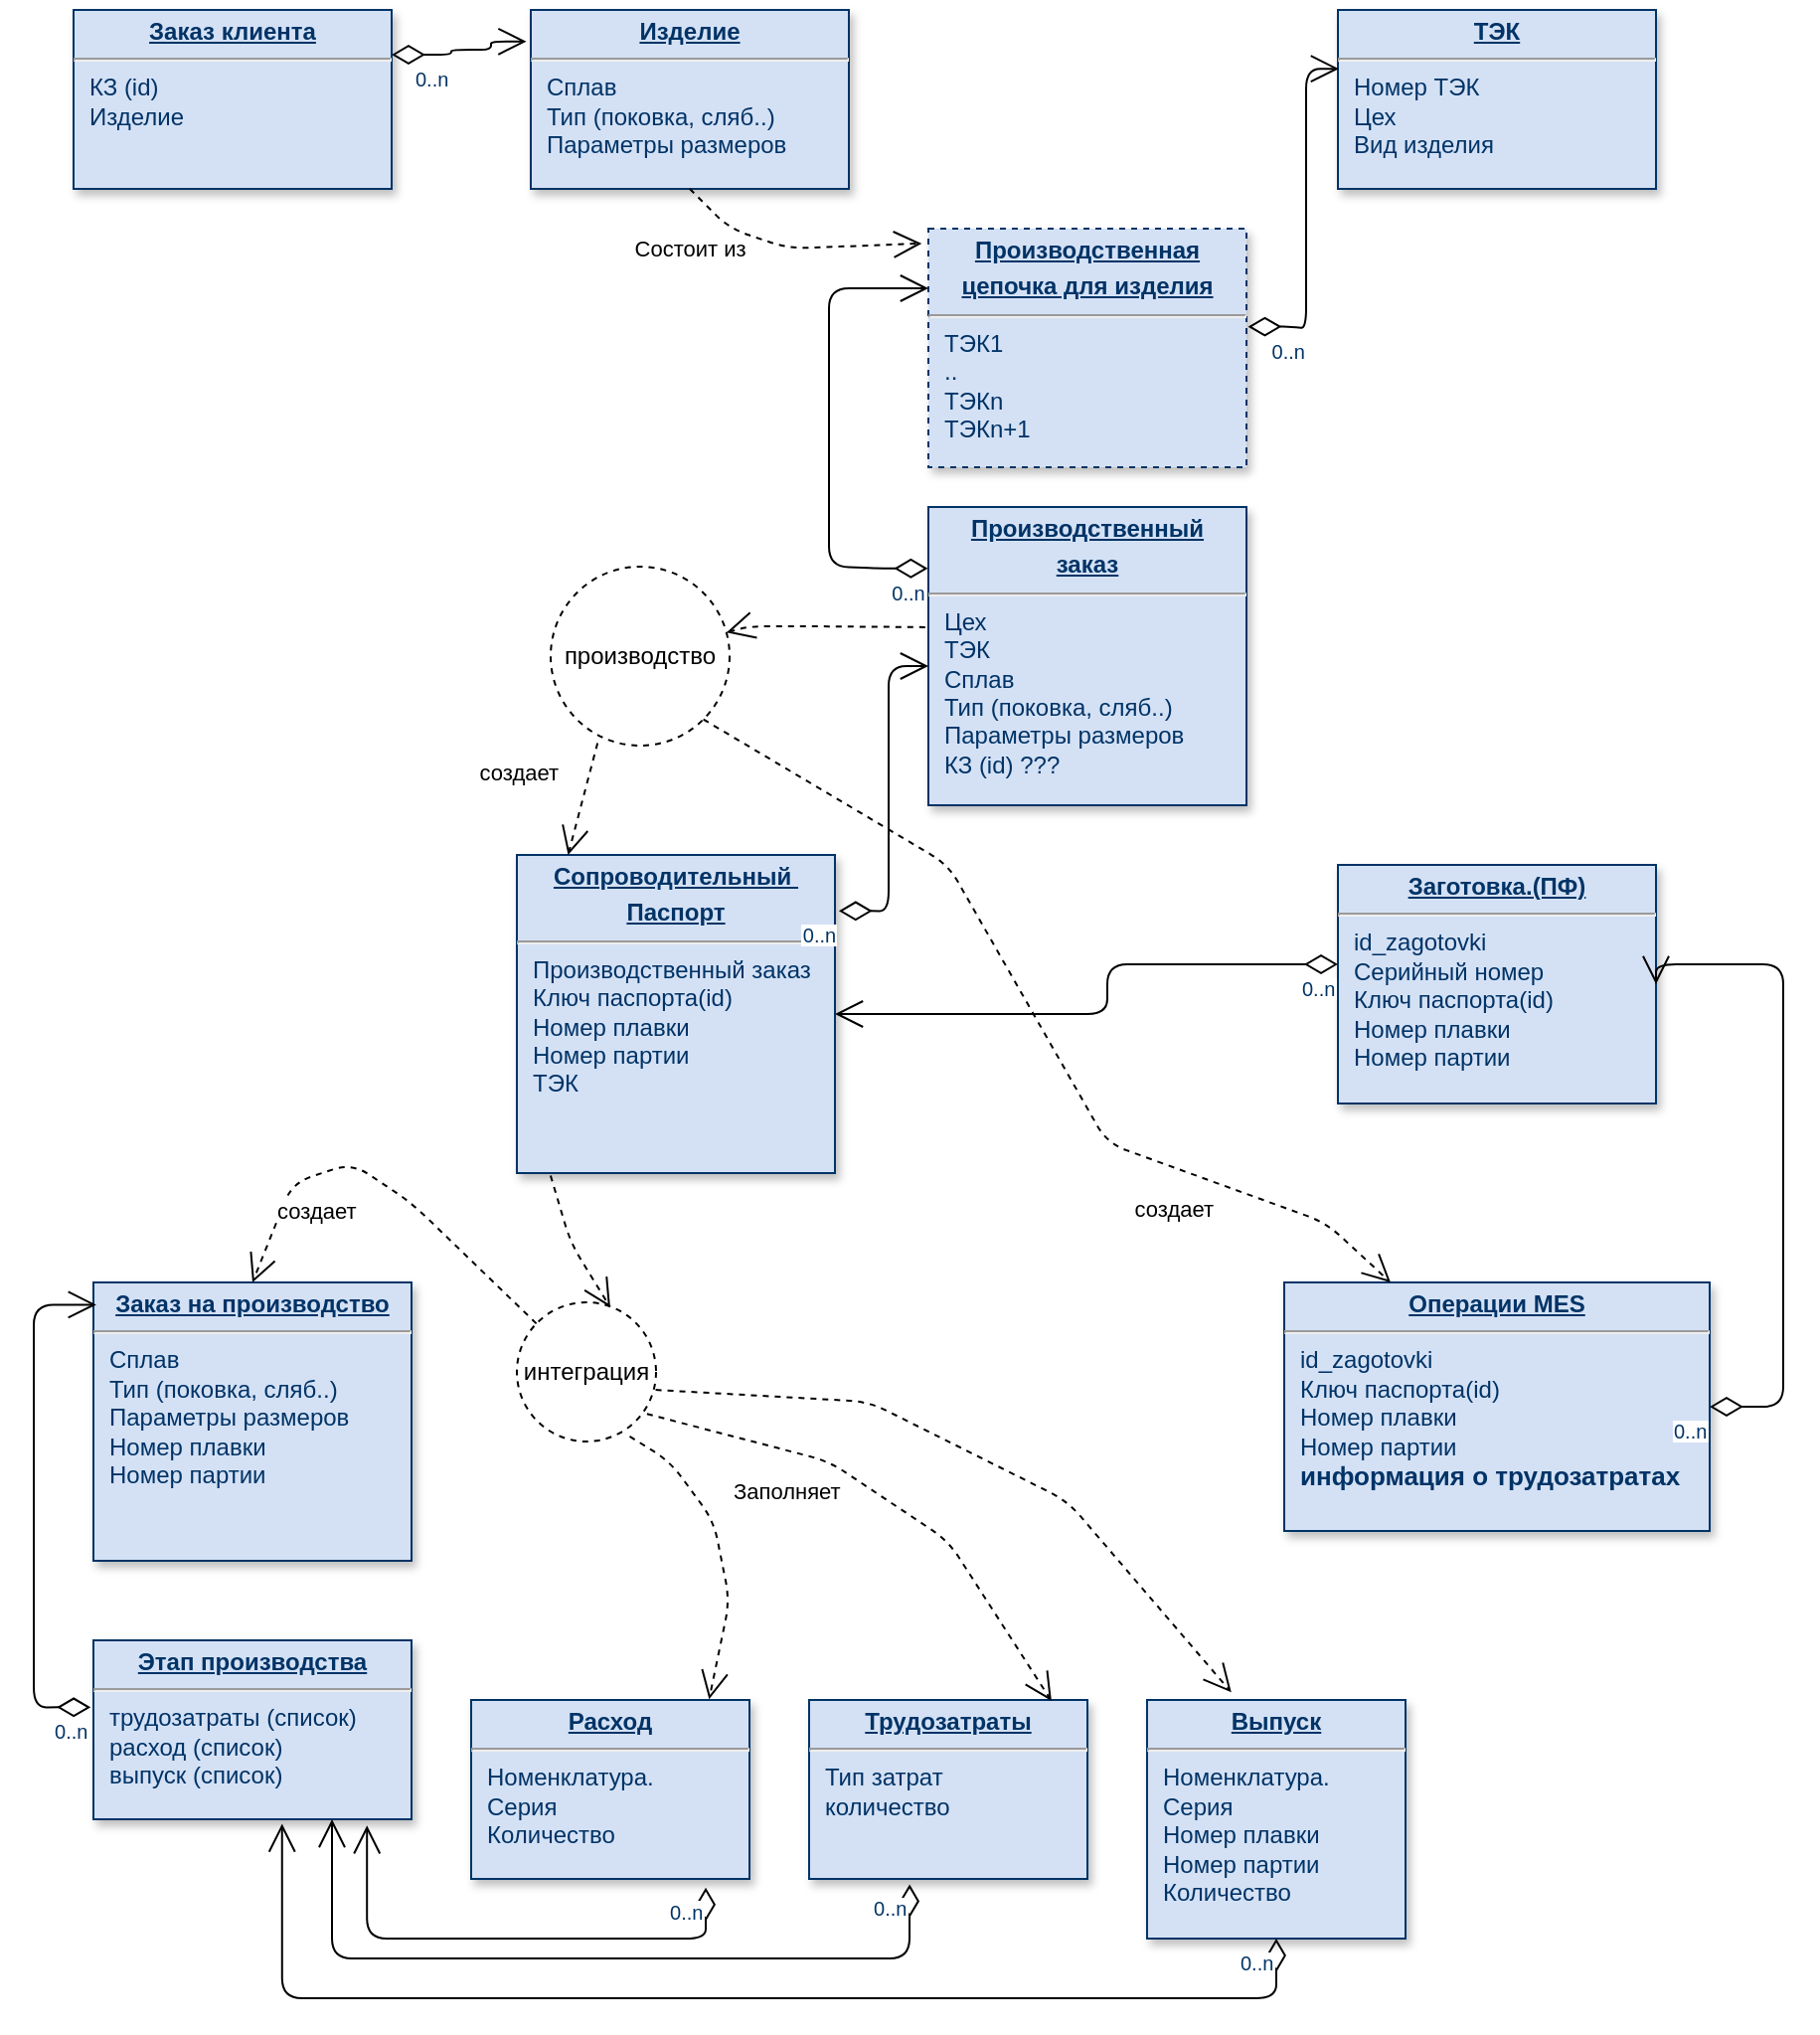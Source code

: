 <mxfile version="20.2.3" type="github">
  <diagram name="Page-1" id="efa7a0a1-bf9b-a30e-e6df-94a7791c09e9">
    <mxGraphModel dx="2012" dy="786" grid="1" gridSize="10" guides="1" tooltips="1" connect="1" arrows="1" fold="1" page="1" pageScale="1" pageWidth="826" pageHeight="1169" background="none" math="0" shadow="0">
      <root>
        <object label="" id="0">
          <mxCell />
        </object>
        <mxCell id="1" parent="0" />
        <mxCell id="1tiuXW9pdLS6u-hAlYC6-114" value="&lt;p style=&quot;margin: 0px; margin-top: 4px; text-align: center; text-decoration: underline;&quot;&gt;&lt;b&gt;Сопроводительный&amp;nbsp;&lt;/b&gt;&lt;/p&gt;&lt;p style=&quot;margin: 0px; margin-top: 4px; text-align: center; text-decoration: underline;&quot;&gt;&lt;b&gt;Паспорт&lt;/b&gt;&lt;/p&gt;&lt;hr&gt;&lt;p style=&quot;margin: 0px; margin-left: 8px;&quot;&gt;Производственный заказ&lt;br&gt;&lt;/p&gt;&lt;p style=&quot;margin: 0px; margin-left: 8px;&quot;&gt;Ключ паспорта(id)&lt;/p&gt;&lt;p style=&quot;margin: 0px; margin-left: 8px;&quot;&gt;&lt;span style=&quot;background-color: initial;&quot;&gt;Номер плавки&lt;/span&gt;&lt;br&gt;&lt;/p&gt;&lt;p style=&quot;margin: 0px; margin-left: 8px;&quot;&gt;Номер партии&lt;/p&gt;&lt;p style=&quot;margin: 0px; margin-left: 8px;&quot;&gt;ТЭК&lt;/p&gt;" style="verticalAlign=top;align=left;overflow=fill;fontSize=12;fontFamily=Helvetica;html=1;strokeColor=#003366;shadow=1;fillColor=#D4E1F5;fontColor=#003366" vertex="1" parent="1">
          <mxGeometry x="253.0" y="505.0" width="160" height="160" as="geometry" />
        </mxCell>
        <mxCell id="1tiuXW9pdLS6u-hAlYC6-115" value="&lt;p style=&quot;margin: 0px; margin-top: 4px; text-align: center; text-decoration: underline;&quot;&gt;&lt;b&gt;Заготовка.(ПФ)&lt;/b&gt;&lt;/p&gt;&lt;hr&gt;&lt;p style=&quot;margin: 0px; margin-left: 8px;&quot;&gt;id_zagotovki&lt;/p&gt;&lt;p style=&quot;margin: 0px; margin-left: 8px;&quot;&gt;Серийный номер&lt;/p&gt;&lt;p style=&quot;margin: 0px; margin-left: 8px;&quot;&gt;Ключ паспорта(id)&lt;br&gt;&lt;/p&gt;&lt;p style=&quot;margin: 0px; margin-left: 8px;&quot;&gt;Номер плавки&lt;/p&gt;&lt;p style=&quot;margin: 0px; margin-left: 8px;&quot;&gt;Номер партии&lt;/p&gt;" style="verticalAlign=top;align=left;overflow=fill;fontSize=12;fontFamily=Helvetica;html=1;strokeColor=#003366;shadow=1;fillColor=#D4E1F5;fontColor=#003366" vertex="1" parent="1">
          <mxGeometry x="666" y="510" width="160" height="120" as="geometry" />
        </mxCell>
        <mxCell id="1tiuXW9pdLS6u-hAlYC6-116" value="&lt;p style=&quot;margin: 0px; margin-top: 4px; text-align: center; text-decoration: underline;&quot;&gt;&lt;b&gt;ТЭК&lt;/b&gt;&lt;/p&gt;&lt;hr&gt;&lt;p style=&quot;margin: 0px; margin-left: 8px;&quot;&gt;Номер ТЭК&lt;/p&gt;&lt;p style=&quot;margin: 0px; margin-left: 8px;&quot;&gt;Цех&lt;/p&gt;&lt;p style=&quot;margin: 0px; margin-left: 8px;&quot;&gt;Вид изделия&lt;/p&gt;" style="verticalAlign=top;align=left;overflow=fill;fontSize=12;fontFamily=Helvetica;html=1;strokeColor=#003366;shadow=1;fillColor=#D4E1F5;fontColor=#003366" vertex="1" parent="1">
          <mxGeometry x="666" y="80" width="160" height="90" as="geometry" />
        </mxCell>
        <mxCell id="1tiuXW9pdLS6u-hAlYC6-117" value="&lt;p style=&quot;margin: 0px; margin-top: 4px; text-align: center; text-decoration: underline;&quot;&gt;&lt;b&gt;Изделие&lt;/b&gt;&lt;/p&gt;&lt;hr&gt;&lt;p style=&quot;margin: 0px; margin-left: 8px;&quot;&gt;Сплав&lt;/p&gt;&lt;p style=&quot;margin: 0px; margin-left: 8px;&quot;&gt;Тип (поковка, сляб..)&lt;/p&gt;&lt;p style=&quot;margin: 0px; margin-left: 8px;&quot;&gt;Параметры размеров&lt;/p&gt;" style="verticalAlign=top;align=left;overflow=fill;fontSize=12;fontFamily=Helvetica;html=1;strokeColor=#003366;shadow=1;fillColor=#D4E1F5;fontColor=#003366" vertex="1" parent="1">
          <mxGeometry x="260" y="80" width="160" height="90" as="geometry" />
        </mxCell>
        <mxCell id="1tiuXW9pdLS6u-hAlYC6-118" value="&lt;p style=&quot;margin: 0px; margin-top: 4px; text-align: center; text-decoration: underline;&quot;&gt;&lt;b&gt;Производственный&lt;/b&gt;&lt;/p&gt;&lt;p style=&quot;margin: 0px; margin-top: 4px; text-align: center; text-decoration: underline;&quot;&gt;&lt;b&gt;заказ&lt;/b&gt;&lt;/p&gt;&lt;hr&gt;&lt;p style=&quot;margin: 0px; margin-left: 8px;&quot;&gt;Цех&lt;/p&gt;&lt;p style=&quot;margin: 0px; margin-left: 8px;&quot;&gt;ТЭК&lt;/p&gt;&lt;p style=&quot;margin: 0px 0px 0px 8px;&quot;&gt;Сплав&lt;/p&gt;&lt;p style=&quot;margin: 0px 0px 0px 8px;&quot;&gt;Тип (поковка, сляб..)&lt;/p&gt;&lt;p style=&quot;margin: 0px 0px 0px 8px;&quot;&gt;Параметры размеров&lt;/p&gt;&lt;p style=&quot;margin: 0px 0px 0px 8px;&quot;&gt;КЗ (id) ???&lt;br&gt;&lt;/p&gt;" style="verticalAlign=top;align=left;overflow=fill;fontSize=12;fontFamily=Helvetica;html=1;strokeColor=#003366;shadow=1;fillColor=#D4E1F5;fontColor=#003366" vertex="1" parent="1">
          <mxGeometry x="460" y="330" width="160" height="150" as="geometry" />
        </mxCell>
        <mxCell id="1tiuXW9pdLS6u-hAlYC6-119" value="&lt;p style=&quot;margin: 0px; margin-top: 4px; text-align: center; text-decoration: underline;&quot;&gt;&lt;b&gt;Производственная&lt;/b&gt;&lt;/p&gt;&lt;p style=&quot;margin: 0px; margin-top: 4px; text-align: center; text-decoration: underline;&quot;&gt;&lt;b&gt;цепочка для изделия&lt;/b&gt;&lt;/p&gt;&lt;hr&gt;&lt;p style=&quot;margin: 0px; margin-left: 8px;&quot;&gt;ТЭК1&lt;/p&gt;&lt;p style=&quot;margin: 0px 0px 0px 8px;&quot;&gt;..&lt;/p&gt;&lt;p style=&quot;margin: 0px 0px 0px 8px;&quot;&gt;ТЭКn&lt;br&gt;&lt;/p&gt;&lt;p style=&quot;margin: 0px 0px 0px 8px;&quot;&gt;&lt;span style=&quot;background-color: initial;&quot;&gt;ТЭКn+1&lt;/span&gt;&lt;br&gt;&lt;/p&gt;" style="verticalAlign=top;align=left;overflow=fill;fontSize=12;fontFamily=Helvetica;html=1;strokeColor=#003366;shadow=1;fillColor=#D4E1F5;fontColor=#003366;dashed=1;" vertex="1" parent="1">
          <mxGeometry x="460" y="190" width="160" height="120" as="geometry" />
        </mxCell>
        <mxCell id="1tiuXW9pdLS6u-hAlYC6-120" value="Состоит из" style="endArrow=open;endSize=12;dashed=1;exitX=0.5;exitY=1;exitDx=0;exitDy=0;entryX=-0.021;entryY=0.062;entryDx=0;entryDy=0;entryPerimeter=0;" edge="1" parent="1" source="1tiuXW9pdLS6u-hAlYC6-117" target="1tiuXW9pdLS6u-hAlYC6-119">
          <mxGeometry y="40" as="geometry">
            <mxPoint x="411.08" y="286.37" as="sourcePoint" />
            <mxPoint x="450" y="260.003" as="targetPoint" />
            <Array as="points">
              <mxPoint x="360" y="190" />
              <mxPoint x="390" y="200" />
            </Array>
            <mxPoint x="-58" y="16" as="offset" />
          </mxGeometry>
        </mxCell>
        <mxCell id="1tiuXW9pdLS6u-hAlYC6-121" value="" style="endArrow=open;endSize=12;startArrow=diamondThin;startSize=14;startFill=0;edgeStyle=orthogonalEdgeStyle;entryX=0.003;entryY=0.329;entryDx=0;entryDy=0;entryPerimeter=0;exitX=1.005;exitY=0.411;exitDx=0;exitDy=0;exitPerimeter=0;" edge="1" parent="1" source="1tiuXW9pdLS6u-hAlYC6-119" target="1tiuXW9pdLS6u-hAlYC6-116">
          <mxGeometry x="-320" y="315" as="geometry">
            <mxPoint x="390" y="325.0" as="sourcePoint" />
            <mxPoint x="260" y="380.0" as="targetPoint" />
            <Array as="points">
              <mxPoint x="640" y="239" />
              <mxPoint x="650" y="240" />
              <mxPoint x="650" y="110" />
            </Array>
          </mxGeometry>
        </mxCell>
        <mxCell id="1tiuXW9pdLS6u-hAlYC6-122" value="0..n" style="resizable=0;align=left;verticalAlign=top;labelBackgroundColor=#ffffff;fontSize=10;strokeColor=#003366;shadow=1;fillColor=#D4E1F5;fontColor=#003366" connectable="0" vertex="1" parent="1tiuXW9pdLS6u-hAlYC6-121">
          <mxGeometry x="-1" relative="1" as="geometry">
            <mxPoint x="10" as="offset" />
          </mxGeometry>
        </mxCell>
        <mxCell id="1tiuXW9pdLS6u-hAlYC6-124" value="&lt;p style=&quot;margin: 0px; margin-top: 4px; text-align: center; text-decoration: underline;&quot;&gt;&lt;b&gt;Заказ клиента&lt;/b&gt;&lt;/p&gt;&lt;hr&gt;&lt;p style=&quot;margin: 0px; margin-left: 8px;&quot;&gt;КЗ (id)&lt;/p&gt;&lt;p style=&quot;margin: 0px; margin-left: 8px;&quot;&gt;Изделие&lt;/p&gt;" style="verticalAlign=top;align=left;overflow=fill;fontSize=12;fontFamily=Helvetica;html=1;strokeColor=#003366;shadow=1;fillColor=#D4E1F5;fontColor=#003366" vertex="1" parent="1">
          <mxGeometry x="30" y="80" width="160" height="90" as="geometry" />
        </mxCell>
        <mxCell id="1tiuXW9pdLS6u-hAlYC6-125" value="" style="endArrow=open;endSize=12;startArrow=diamondThin;startSize=14;startFill=0;edgeStyle=orthogonalEdgeStyle;exitX=1;exitY=0.25;exitDx=0;exitDy=0;entryX=-0.014;entryY=0.177;entryDx=0;entryDy=0;entryPerimeter=0;" edge="1" parent="1" source="1tiuXW9pdLS6u-hAlYC6-124" target="1tiuXW9pdLS6u-hAlYC6-117">
          <mxGeometry x="-330" y="325" as="geometry">
            <mxPoint x="660" y="140" as="sourcePoint" />
            <mxPoint x="270" y="100" as="targetPoint" />
            <Array as="points">
              <mxPoint x="220" y="103" />
              <mxPoint x="220" y="100" />
              <mxPoint x="240" y="100" />
              <mxPoint x="240" y="96" />
            </Array>
          </mxGeometry>
        </mxCell>
        <mxCell id="1tiuXW9pdLS6u-hAlYC6-126" value="0..n" style="resizable=0;align=left;verticalAlign=top;labelBackgroundColor=#ffffff;fontSize=10;strokeColor=#003366;shadow=1;fillColor=#D4E1F5;fontColor=#003366" connectable="0" vertex="1" parent="1tiuXW9pdLS6u-hAlYC6-125">
          <mxGeometry x="-1" relative="1" as="geometry">
            <mxPoint x="10" as="offset" />
          </mxGeometry>
        </mxCell>
        <mxCell id="1tiuXW9pdLS6u-hAlYC6-127" value="" style="endArrow=open;endSize=12;startArrow=diamondThin;startSize=14;startFill=0;edgeStyle=orthogonalEdgeStyle;entryX=0;entryY=0.25;entryDx=0;entryDy=0;exitX=-0.002;exitY=0.206;exitDx=0;exitDy=0;exitPerimeter=0;" edge="1" parent="1" source="1tiuXW9pdLS6u-hAlYC6-118" target="1tiuXW9pdLS6u-hAlYC6-119">
          <mxGeometry x="-579.97" y="431.34" as="geometry">
            <mxPoint x="360.83" y="355.66" as="sourcePoint" />
            <mxPoint x="363.39" y="230.0" as="targetPoint" />
            <Array as="points">
              <mxPoint x="440" y="361" />
              <mxPoint x="410" y="360" />
              <mxPoint x="410" y="220" />
            </Array>
          </mxGeometry>
        </mxCell>
        <mxCell id="1tiuXW9pdLS6u-hAlYC6-128" value="0..n" style="resizable=0;align=left;verticalAlign=top;labelBackgroundColor=#ffffff;fontSize=10;strokeColor=#003366;shadow=1;fillColor=#D4E1F5;fontColor=#003366" connectable="0" vertex="1" parent="1tiuXW9pdLS6u-hAlYC6-127">
          <mxGeometry x="-1" relative="1" as="geometry">
            <mxPoint x="-20" as="offset" />
          </mxGeometry>
        </mxCell>
        <mxCell id="1tiuXW9pdLS6u-hAlYC6-129" value="производство" style="ellipse;whiteSpace=wrap;html=1;aspect=fixed;dashed=1;" vertex="1" parent="1">
          <mxGeometry x="270" y="360" width="90" height="90" as="geometry" />
        </mxCell>
        <mxCell id="1tiuXW9pdLS6u-hAlYC6-130" value="" style="endArrow=open;endSize=12;dashed=1;exitX=-0.01;exitY=0.403;exitDx=0;exitDy=0;exitPerimeter=0;" edge="1" parent="1" source="1tiuXW9pdLS6u-hAlYC6-118" target="1tiuXW9pdLS6u-hAlYC6-129">
          <mxGeometry y="40" as="geometry">
            <mxPoint x="240" y="280" as="sourcePoint" />
            <mxPoint x="250" y="330" as="targetPoint" />
            <Array as="points">
              <mxPoint x="400" y="390" />
              <mxPoint x="370" y="390" />
            </Array>
            <mxPoint x="-8" y="-4" as="offset" />
          </mxGeometry>
        </mxCell>
        <mxCell id="1tiuXW9pdLS6u-hAlYC6-132" value="создает" style="endArrow=open;endSize=12;dashed=1;exitX=0.262;exitY=0.986;exitDx=0;exitDy=0;exitPerimeter=0;entryX=0.161;entryY=0;entryDx=0;entryDy=0;entryPerimeter=0;" edge="1" parent="1" source="1tiuXW9pdLS6u-hAlYC6-129" target="1tiuXW9pdLS6u-hAlYC6-114">
          <mxGeometry as="geometry">
            <mxPoint x="370" y="200" as="sourcePoint" />
            <mxPoint x="240" y="500" as="targetPoint" />
            <Array as="points" />
            <mxPoint x="-32" y="-14" as="offset" />
          </mxGeometry>
        </mxCell>
        <mxCell id="1tiuXW9pdLS6u-hAlYC6-133" value="" style="endArrow=open;endSize=12;startArrow=diamondThin;startSize=14;startFill=0;edgeStyle=orthogonalEdgeStyle;exitX=1.012;exitY=0.176;exitDx=0;exitDy=0;exitPerimeter=0;" edge="1" parent="1" source="1tiuXW9pdLS6u-hAlYC6-114">
          <mxGeometry x="-586.97" y="611.34" as="geometry">
            <mxPoint x="390" y="570" as="sourcePoint" />
            <mxPoint x="460" y="410" as="targetPoint" />
            <Array as="points">
              <mxPoint x="440" y="533" />
              <mxPoint x="440" y="410" />
            </Array>
          </mxGeometry>
        </mxCell>
        <mxCell id="1tiuXW9pdLS6u-hAlYC6-134" value="0..n" style="resizable=0;align=left;verticalAlign=top;labelBackgroundColor=#ffffff;fontSize=10;strokeColor=#003366;shadow=1;fillColor=#D4E1F5;fontColor=#003366" connectable="0" vertex="1" parent="1tiuXW9pdLS6u-hAlYC6-133">
          <mxGeometry x="-1" relative="1" as="geometry">
            <mxPoint x="-20" as="offset" />
          </mxGeometry>
        </mxCell>
        <mxCell id="1tiuXW9pdLS6u-hAlYC6-135" value="" style="endArrow=open;endSize=12;startArrow=diamondThin;startSize=14;startFill=0;edgeStyle=orthogonalEdgeStyle;entryX=1;entryY=0.5;entryDx=0;entryDy=0;" edge="1" parent="1" source="1tiuXW9pdLS6u-hAlYC6-115" target="1tiuXW9pdLS6u-hAlYC6-114">
          <mxGeometry x="-496.97" y="801.34" as="geometry">
            <mxPoint x="600" y="610" as="sourcePoint" />
            <mxPoint x="430" y="590" as="targetPoint" />
            <Array as="points">
              <mxPoint x="550" y="560" />
              <mxPoint x="550" y="585" />
            </Array>
          </mxGeometry>
        </mxCell>
        <mxCell id="1tiuXW9pdLS6u-hAlYC6-136" value="0..n" style="resizable=0;align=left;verticalAlign=top;labelBackgroundColor=#ffffff;fontSize=10;strokeColor=#003366;shadow=1;fillColor=#D4E1F5;fontColor=#003366" connectable="0" vertex="1" parent="1tiuXW9pdLS6u-hAlYC6-135">
          <mxGeometry x="-1" relative="1" as="geometry">
            <mxPoint x="-20" as="offset" />
          </mxGeometry>
        </mxCell>
        <mxCell id="1tiuXW9pdLS6u-hAlYC6-139" value="&lt;p style=&quot;margin: 0px; margin-top: 4px; text-align: center; text-decoration: underline;&quot;&gt;&lt;b&gt;Заказ на производство&lt;/b&gt;&lt;/p&gt;&lt;hr&gt;&lt;p style=&quot;margin: 0px; margin-left: 8px;&quot;&gt;Сплав&lt;/p&gt;&lt;p style=&quot;margin: 0px; margin-left: 8px;&quot;&gt;Тип (поковка, сляб..)&lt;/p&gt;&lt;p style=&quot;margin: 0px; margin-left: 8px;&quot;&gt;Параметры размеров&lt;/p&gt;&lt;p style=&quot;margin: 0px 0px 0px 8px;&quot;&gt;&lt;span style=&quot;background-color: initial;&quot;&gt;Номер плавки&lt;/span&gt;&lt;br&gt;&lt;/p&gt;&lt;p style=&quot;margin: 0px 0px 0px 8px;&quot;&gt;Номер партии&lt;/p&gt;" style="verticalAlign=top;align=left;overflow=fill;fontSize=12;fontFamily=Helvetica;html=1;strokeColor=#003366;shadow=1;fillColor=#D4E1F5;fontColor=#003366" vertex="1" parent="1">
          <mxGeometry x="40" y="720" width="160" height="140" as="geometry" />
        </mxCell>
        <mxCell id="1tiuXW9pdLS6u-hAlYC6-141" value="&lt;p style=&quot;margin: 0px; margin-top: 4px; text-align: center; text-decoration: underline;&quot;&gt;&lt;b&gt;Этап производства&lt;/b&gt;&lt;/p&gt;&lt;hr&gt;&lt;p style=&quot;margin: 0px; margin-left: 8px;&quot;&gt;&lt;span style=&quot;background-color: initial;&quot;&gt;трудозатраты (список)&lt;/span&gt;&lt;br&gt;&lt;/p&gt;&lt;p style=&quot;margin: 0px; margin-left: 8px;&quot;&gt;расход (список)&lt;/p&gt;&lt;p style=&quot;margin: 0px; margin-left: 8px;&quot;&gt;выпуск (список)&lt;br&gt;&lt;/p&gt;" style="verticalAlign=top;align=left;overflow=fill;fontSize=12;fontFamily=Helvetica;html=1;strokeColor=#003366;shadow=1;fillColor=#D4E1F5;fontColor=#003366" vertex="1" parent="1">
          <mxGeometry x="40" y="900" width="160" height="90" as="geometry" />
        </mxCell>
        <mxCell id="1tiuXW9pdLS6u-hAlYC6-143" value="интеграция" style="ellipse;whiteSpace=wrap;html=1;aspect=fixed;dashed=1;" vertex="1" parent="1">
          <mxGeometry x="253" y="730" width="70" height="70" as="geometry" />
        </mxCell>
        <mxCell id="1tiuXW9pdLS6u-hAlYC6-144" value="" style="endArrow=open;endSize=12;dashed=1;exitX=0.106;exitY=1.008;exitDx=0;exitDy=0;entryX=0.671;entryY=0.036;entryDx=0;entryDy=0;exitPerimeter=0;entryPerimeter=0;" edge="1" parent="1" target="1tiuXW9pdLS6u-hAlYC6-143" source="1tiuXW9pdLS6u-hAlYC6-114">
          <mxGeometry x="-160" y="230" as="geometry">
            <mxPoint x="300" y="595" as="sourcePoint" />
            <mxPoint x="90" y="520" as="targetPoint" />
            <Array as="points">
              <mxPoint x="280" y="700" />
            </Array>
            <mxPoint x="-8" y="-4" as="offset" />
          </mxGeometry>
        </mxCell>
        <mxCell id="1tiuXW9pdLS6u-hAlYC6-145" value="создает" style="endArrow=open;endSize=12;dashed=1;entryX=0.5;entryY=0;entryDx=0;entryDy=0;" edge="1" parent="1" source="1tiuXW9pdLS6u-hAlYC6-143" target="1tiuXW9pdLS6u-hAlYC6-139">
          <mxGeometry as="geometry">
            <mxPoint x="210" y="390" as="sourcePoint" />
            <mxPoint x="80" y="690" as="targetPoint" />
            <Array as="points">
              <mxPoint x="200" y="680" />
              <mxPoint x="170" y="660" />
              <mxPoint x="140" y="670" />
            </Array>
            <mxPoint x="-39" y="-47" as="offset" />
          </mxGeometry>
        </mxCell>
        <mxCell id="1tiuXW9pdLS6u-hAlYC6-146" value="" style="endArrow=open;endSize=12;startArrow=diamondThin;startSize=14;startFill=0;edgeStyle=orthogonalEdgeStyle;entryX=0.009;entryY=0.08;entryDx=0;entryDy=0;exitX=-0.009;exitY=0.374;exitDx=0;exitDy=0;exitPerimeter=0;entryPerimeter=0;" edge="1" parent="1" source="1tiuXW9pdLS6u-hAlYC6-141" target="1tiuXW9pdLS6u-hAlYC6-139">
          <mxGeometry x="-1009.97" y="991.34" as="geometry">
            <mxPoint x="29.68" y="920.9" as="sourcePoint" />
            <mxPoint x="30" y="780" as="targetPoint" />
            <Array as="points">
              <mxPoint x="10" y="934" />
              <mxPoint x="10" y="731" />
            </Array>
          </mxGeometry>
        </mxCell>
        <mxCell id="1tiuXW9pdLS6u-hAlYC6-147" value="0..n" style="resizable=0;align=left;verticalAlign=top;labelBackgroundColor=#ffffff;fontSize=10;strokeColor=#003366;shadow=1;fillColor=#D4E1F5;fontColor=#003366" connectable="0" vertex="1" parent="1tiuXW9pdLS6u-hAlYC6-146">
          <mxGeometry x="-1" relative="1" as="geometry">
            <mxPoint x="-20" as="offset" />
          </mxGeometry>
        </mxCell>
        <mxCell id="1tiuXW9pdLS6u-hAlYC6-148" value="&lt;p style=&quot;margin: 0px; margin-top: 4px; text-align: center; text-decoration: underline;&quot;&gt;&lt;b&gt;Операции MES&lt;/b&gt;&lt;/p&gt;&lt;hr&gt;&lt;p style=&quot;margin: 0px; margin-left: 8px;&quot;&gt;id_zagotovki&lt;/p&gt;&lt;p style=&quot;margin: 0px; margin-left: 8px;&quot;&gt;Ключ паспорта(id)&lt;br&gt;&lt;/p&gt;&lt;p style=&quot;margin: 0px; margin-left: 8px;&quot;&gt;Номер плавки&lt;/p&gt;&lt;p style=&quot;margin: 0px; margin-left: 8px;&quot;&gt;Номер партии&lt;/p&gt;&lt;p style=&quot;margin: 0px; margin-left: 8px;&quot;&gt;&lt;b&gt;&lt;font style=&quot;font-size: 13px;&quot;&gt;информация о трудозатратах&lt;/font&gt;&lt;/b&gt;&lt;/p&gt;&lt;p style=&quot;margin: 0px; margin-left: 8px;&quot;&gt;&lt;br&gt;&lt;/p&gt;" style="verticalAlign=top;align=left;overflow=fill;fontSize=12;fontFamily=Helvetica;html=1;strokeColor=#003366;shadow=1;fillColor=#D4E1F5;fontColor=#003366" vertex="1" parent="1">
          <mxGeometry x="639" y="720" width="214" height="125" as="geometry" />
        </mxCell>
        <mxCell id="1tiuXW9pdLS6u-hAlYC6-149" value="создает" style="endArrow=open;endSize=12;dashed=1;exitX=1;exitY=1;exitDx=0;exitDy=0;entryX=0.25;entryY=0;entryDx=0;entryDy=0;" edge="1" parent="1" source="1tiuXW9pdLS6u-hAlYC6-129" target="1tiuXW9pdLS6u-hAlYC6-148">
          <mxGeometry as="geometry">
            <mxPoint x="370.0" y="420" as="sourcePoint" />
            <mxPoint x="392.18" y="496.26" as="targetPoint" />
            <Array as="points">
              <mxPoint x="470" y="510" />
              <mxPoint x="550" y="650" />
              <mxPoint x="660" y="690" />
            </Array>
            <mxPoint x="64" y="104" as="offset" />
          </mxGeometry>
        </mxCell>
        <mxCell id="1tiuXW9pdLS6u-hAlYC6-150" value="" style="endArrow=open;endSize=12;startArrow=diamondThin;startSize=14;startFill=0;edgeStyle=orthogonalEdgeStyle;exitX=1;exitY=0.5;exitDx=0;exitDy=0;entryX=1;entryY=0.5;entryDx=0;entryDy=0;" edge="1" parent="1" source="1tiuXW9pdLS6u-hAlYC6-148" target="1tiuXW9pdLS6u-hAlYC6-115">
          <mxGeometry x="-486.97" y="811.34" as="geometry">
            <mxPoint x="676" y="570.0" as="sourcePoint" />
            <mxPoint x="840" y="595" as="targetPoint" />
            <Array as="points">
              <mxPoint x="890" y="783" />
              <mxPoint x="890" y="560" />
            </Array>
          </mxGeometry>
        </mxCell>
        <mxCell id="1tiuXW9pdLS6u-hAlYC6-151" value="0..n" style="resizable=0;align=left;verticalAlign=top;labelBackgroundColor=#ffffff;fontSize=10;strokeColor=#003366;shadow=1;fillColor=#D4E1F5;fontColor=#003366" connectable="0" vertex="1" parent="1tiuXW9pdLS6u-hAlYC6-150">
          <mxGeometry x="-1" relative="1" as="geometry">
            <mxPoint x="-20" as="offset" />
          </mxGeometry>
        </mxCell>
        <mxCell id="1tiuXW9pdLS6u-hAlYC6-152" value="&lt;p style=&quot;margin: 0px; margin-top: 4px; text-align: center; text-decoration: underline;&quot;&gt;&lt;b&gt;Выпуск&lt;/b&gt;&lt;/p&gt;&lt;hr&gt;&lt;p style=&quot;margin: 0px; margin-left: 8px;&quot;&gt;Номенклатура.&lt;/p&gt;&lt;p style=&quot;margin: 0px; margin-left: 8px;&quot;&gt;&lt;span style=&quot;background-color: initial;&quot;&gt;Серия&lt;/span&gt;&lt;br&gt;&lt;/p&gt;&lt;p style=&quot;margin: 0px 0px 0px 8px;&quot;&gt;&lt;span style=&quot;background-color: initial;&quot;&gt;Номер плавки&lt;/span&gt;&lt;br&gt;&lt;/p&gt;&lt;p style=&quot;margin: 0px 0px 0px 8px;&quot;&gt;Номер партии&lt;/p&gt;&lt;p style=&quot;margin: 0px; margin-left: 8px;&quot;&gt;Количество&lt;/p&gt;" style="verticalAlign=top;align=left;overflow=fill;fontSize=12;fontFamily=Helvetica;html=1;strokeColor=#003366;shadow=1;fillColor=#D4E1F5;fontColor=#003366" vertex="1" parent="1">
          <mxGeometry x="570" y="930" width="130" height="120" as="geometry" />
        </mxCell>
        <mxCell id="1tiuXW9pdLS6u-hAlYC6-153" value="&lt;p style=&quot;margin: 0px; margin-top: 4px; text-align: center; text-decoration: underline;&quot;&gt;&lt;b&gt;Трудозатраты&lt;/b&gt;&lt;/p&gt;&lt;hr&gt;&lt;p style=&quot;margin: 0px; margin-left: 8px;&quot;&gt;Тип затрат&lt;/p&gt;&lt;p style=&quot;margin: 0px; margin-left: 8px;&quot;&gt;количество&lt;/p&gt;" style="verticalAlign=top;align=left;overflow=fill;fontSize=12;fontFamily=Helvetica;html=1;strokeColor=#003366;shadow=1;fillColor=#D4E1F5;fontColor=#003366" vertex="1" parent="1">
          <mxGeometry x="400" y="930" width="140" height="90" as="geometry" />
        </mxCell>
        <mxCell id="1tiuXW9pdLS6u-hAlYC6-154" value="&lt;p style=&quot;margin: 0px; margin-top: 4px; text-align: center; text-decoration: underline;&quot;&gt;&lt;b&gt;Расход&lt;/b&gt;&lt;/p&gt;&lt;hr&gt;&lt;p style=&quot;margin: 0px; margin-left: 8px;&quot;&gt;Номенклатура.&lt;/p&gt;&lt;p style=&quot;margin: 0px; margin-left: 8px;&quot;&gt;Серия&lt;/p&gt;&lt;p style=&quot;margin: 0px; margin-left: 8px;&quot;&gt;Количество&lt;/p&gt;" style="verticalAlign=top;align=left;overflow=fill;fontSize=12;fontFamily=Helvetica;html=1;strokeColor=#003366;shadow=1;fillColor=#D4E1F5;fontColor=#003366" vertex="1" parent="1">
          <mxGeometry x="230" y="930" width="140" height="90" as="geometry" />
        </mxCell>
        <mxCell id="1tiuXW9pdLS6u-hAlYC6-155" value="" style="endArrow=open;endSize=12;dashed=1;entryX=0.326;entryY=-0.032;entryDx=0;entryDy=0;entryPerimeter=0;exitX=0.997;exitY=0.629;exitDx=0;exitDy=0;exitPerimeter=0;" edge="1" parent="1" source="1tiuXW9pdLS6u-hAlYC6-143" target="1tiuXW9pdLS6u-hAlYC6-152">
          <mxGeometry x="-150" y="240" as="geometry">
            <mxPoint x="390" y="700" as="sourcePoint" />
            <mxPoint x="440" y="790" as="targetPoint" />
            <Array as="points">
              <mxPoint x="430" y="780" />
              <mxPoint x="530" y="830" />
            </Array>
            <mxPoint x="-8" y="-4" as="offset" />
          </mxGeometry>
        </mxCell>
        <mxCell id="1tiuXW9pdLS6u-hAlYC6-156" value="" style="endArrow=open;endSize=12;dashed=1;entryX=0.871;entryY=0.006;entryDx=0;entryDy=0;entryPerimeter=0;exitX=0.935;exitY=0.802;exitDx=0;exitDy=0;exitPerimeter=0;" edge="1" parent="1" source="1tiuXW9pdLS6u-hAlYC6-143" target="1tiuXW9pdLS6u-hAlYC6-153">
          <mxGeometry x="-212.79" y="265.97" as="geometry">
            <mxPoint x="260.0" y="800" as="sourcePoint" />
            <mxPoint x="549.59" y="952.13" as="targetPoint" />
            <Array as="points">
              <mxPoint x="410" y="810" />
              <mxPoint x="470" y="850" />
            </Array>
            <mxPoint x="-8" y="-4" as="offset" />
          </mxGeometry>
        </mxCell>
        <mxCell id="1tiuXW9pdLS6u-hAlYC6-157" value="" style="endArrow=open;endSize=12;dashed=1;entryX=0.855;entryY=-0.004;entryDx=0;entryDy=0;entryPerimeter=0;exitX=0.811;exitY=0.964;exitDx=0;exitDy=0;exitPerimeter=0;" edge="1" parent="1" source="1tiuXW9pdLS6u-hAlYC6-143" target="1tiuXW9pdLS6u-hAlYC6-154">
          <mxGeometry x="-271.24" y="339.83" as="geometry">
            <mxPoint x="260.0" y="860.0" as="sourcePoint" />
            <mxPoint x="463.49" y="1004.4" as="targetPoint" />
            <Array as="points">
              <mxPoint x="330" y="810" />
              <mxPoint x="352" y="840" />
              <mxPoint x="360" y="880" />
            </Array>
            <mxPoint x="-8" y="-4" as="offset" />
          </mxGeometry>
        </mxCell>
        <mxCell id="1tiuXW9pdLS6u-hAlYC6-158" value="" style="endArrow=open;endSize=12;startArrow=diamondThin;startSize=14;startFill=0;edgeStyle=orthogonalEdgeStyle;exitX=0.843;exitY=1.049;exitDx=0;exitDy=0;exitPerimeter=0;entryX=0.86;entryY=1.035;entryDx=0;entryDy=0;entryPerimeter=0;" edge="1" parent="1" source="1tiuXW9pdLS6u-hAlYC6-154" target="1tiuXW9pdLS6u-hAlYC6-141">
          <mxGeometry x="-859.97" y="1160.14" as="geometry">
            <mxPoint x="360" y="1040" as="sourcePoint" />
            <mxPoint x="170" y="1040" as="targetPoint" />
            <Array as="points">
              <mxPoint x="348" y="1050" />
              <mxPoint x="178" y="1050" />
            </Array>
          </mxGeometry>
        </mxCell>
        <mxCell id="1tiuXW9pdLS6u-hAlYC6-159" value="0..n" style="resizable=0;align=left;verticalAlign=top;labelBackgroundColor=#ffffff;fontSize=10;strokeColor=#003366;shadow=1;fillColor=#D4E1F5;fontColor=#003366" connectable="0" vertex="1" parent="1tiuXW9pdLS6u-hAlYC6-158">
          <mxGeometry x="-1" relative="1" as="geometry">
            <mxPoint x="-20" as="offset" />
          </mxGeometry>
        </mxCell>
        <mxCell id="1tiuXW9pdLS6u-hAlYC6-160" value="" style="endArrow=open;endSize=12;startArrow=diamondThin;startSize=14;startFill=0;edgeStyle=orthogonalEdgeStyle;entryX=0.593;entryY=1.025;entryDx=0;entryDy=0;entryPerimeter=0;" edge="1" parent="1" source="1tiuXW9pdLS6u-hAlYC6-152" target="1tiuXW9pdLS6u-hAlYC6-141">
          <mxGeometry x="-699.97" y="1170.14" as="geometry">
            <mxPoint x="520" y="1050.0" as="sourcePoint" />
            <mxPoint x="330" y="1050.0" as="targetPoint" />
            <Array as="points">
              <mxPoint x="635" y="1080" />
              <mxPoint x="135" y="1080" />
            </Array>
          </mxGeometry>
        </mxCell>
        <mxCell id="1tiuXW9pdLS6u-hAlYC6-161" value="0..n" style="resizable=0;align=left;verticalAlign=top;labelBackgroundColor=#ffffff;fontSize=10;strokeColor=#003366;shadow=1;fillColor=#D4E1F5;fontColor=#003366" connectable="0" vertex="1" parent="1tiuXW9pdLS6u-hAlYC6-160">
          <mxGeometry x="-1" relative="1" as="geometry">
            <mxPoint x="-20" as="offset" />
          </mxGeometry>
        </mxCell>
        <mxCell id="1tiuXW9pdLS6u-hAlYC6-162" value="" style="endArrow=open;endSize=12;startArrow=diamondThin;startSize=14;startFill=0;edgeStyle=orthogonalEdgeStyle;exitX=0.361;exitY=1.03;exitDx=0;exitDy=0;exitPerimeter=0;entryX=0.75;entryY=1;entryDx=0;entryDy=0;" edge="1" parent="1" source="1tiuXW9pdLS6u-hAlYC6-153" target="1tiuXW9pdLS6u-hAlYC6-141">
          <mxGeometry x="-769.97" y="1180.14" as="geometry">
            <mxPoint x="450" y="1060.0" as="sourcePoint" />
            <mxPoint x="260" y="1060.0" as="targetPoint" />
            <Array as="points">
              <mxPoint x="451" y="1060" />
              <mxPoint x="160" y="1060" />
            </Array>
          </mxGeometry>
        </mxCell>
        <mxCell id="1tiuXW9pdLS6u-hAlYC6-163" value="0..n" style="resizable=0;align=left;verticalAlign=top;labelBackgroundColor=#ffffff;fontSize=10;strokeColor=#003366;shadow=1;fillColor=#D4E1F5;fontColor=#003366" connectable="0" vertex="1" parent="1tiuXW9pdLS6u-hAlYC6-162">
          <mxGeometry x="-1" relative="1" as="geometry">
            <mxPoint x="-20" as="offset" />
          </mxGeometry>
        </mxCell>
        <mxCell id="1tiuXW9pdLS6u-hAlYC6-165" value="&lt;div style=&quot;text-align: center;&quot;&gt;&lt;span style=&quot;font-size: 11px; background-color: rgb(255, 255, 255);&quot;&gt;Заполняет&lt;/span&gt;&lt;/div&gt;" style="text;whiteSpace=wrap;html=1;fontSize=13;" vertex="1" parent="1">
          <mxGeometry x="360" y="810" width="50" height="30" as="geometry" />
        </mxCell>
      </root>
    </mxGraphModel>
  </diagram>
</mxfile>
